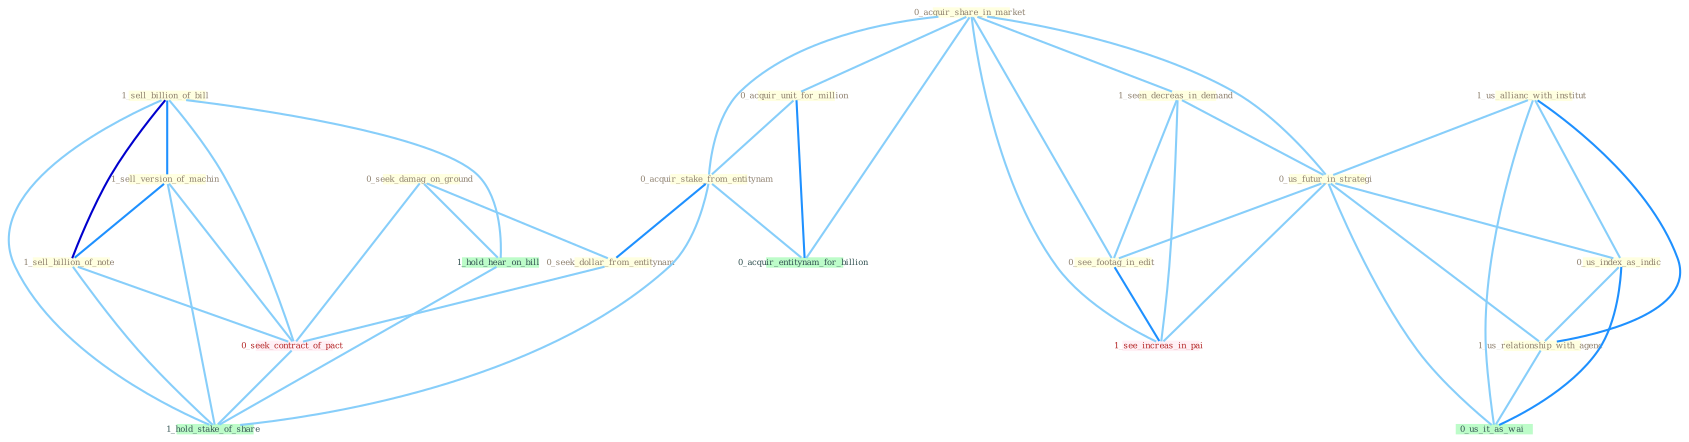 Graph G{ 
    node
    [shape=polygon,style=filled,width=.5,height=.06,color="#BDFCC9",fixedsize=true,fontsize=4,
    fontcolor="#2f4f4f"];
    {node
    [color="#ffffe0", fontcolor="#8b7d6b"] "1_sell_billion_of_bill " "1_sell_version_of_machin " "0_acquir_share_in_market " "0_seek_damag_on_ground " "0_acquir_unit_for_million " "1_seen_decreas_in_demand " "1_us_allianc_with_institut " "0_us_futur_in_strategi " "0_acquir_stake_from_entitynam " "0_see_footag_in_edit " "0_us_index_as_indic " "0_seek_dollar_from_entitynam " "1_sell_billion_of_note " "1_us_relationship_with_agenc "}
{node [color="#fff0f5", fontcolor="#b22222"] "0_seek_contract_of_pact " "1_see_increas_in_pai "}
edge [color="#B0E2FF"];

	"1_sell_billion_of_bill " -- "1_sell_version_of_machin " [w="2", color="#1e90ff" , len=0.8];
	"1_sell_billion_of_bill " -- "1_sell_billion_of_note " [w="3", color="#0000cd" , len=0.6];
	"1_sell_billion_of_bill " -- "0_seek_contract_of_pact " [w="1", color="#87cefa" ];
	"1_sell_billion_of_bill " -- "1_hold_hear_on_bill " [w="1", color="#87cefa" ];
	"1_sell_billion_of_bill " -- "1_hold_stake_of_share " [w="1", color="#87cefa" ];
	"1_sell_version_of_machin " -- "1_sell_billion_of_note " [w="2", color="#1e90ff" , len=0.8];
	"1_sell_version_of_machin " -- "0_seek_contract_of_pact " [w="1", color="#87cefa" ];
	"1_sell_version_of_machin " -- "1_hold_stake_of_share " [w="1", color="#87cefa" ];
	"0_acquir_share_in_market " -- "0_acquir_unit_for_million " [w="1", color="#87cefa" ];
	"0_acquir_share_in_market " -- "1_seen_decreas_in_demand " [w="1", color="#87cefa" ];
	"0_acquir_share_in_market " -- "0_us_futur_in_strategi " [w="1", color="#87cefa" ];
	"0_acquir_share_in_market " -- "0_acquir_stake_from_entitynam " [w="1", color="#87cefa" ];
	"0_acquir_share_in_market " -- "0_see_footag_in_edit " [w="1", color="#87cefa" ];
	"0_acquir_share_in_market " -- "0_acquir_entitynam_for_billion " [w="1", color="#87cefa" ];
	"0_acquir_share_in_market " -- "1_see_increas_in_pai " [w="1", color="#87cefa" ];
	"0_seek_damag_on_ground " -- "0_seek_dollar_from_entitynam " [w="1", color="#87cefa" ];
	"0_seek_damag_on_ground " -- "0_seek_contract_of_pact " [w="1", color="#87cefa" ];
	"0_seek_damag_on_ground " -- "1_hold_hear_on_bill " [w="1", color="#87cefa" ];
	"0_acquir_unit_for_million " -- "0_acquir_stake_from_entitynam " [w="1", color="#87cefa" ];
	"0_acquir_unit_for_million " -- "0_acquir_entitynam_for_billion " [w="2", color="#1e90ff" , len=0.8];
	"1_seen_decreas_in_demand " -- "0_us_futur_in_strategi " [w="1", color="#87cefa" ];
	"1_seen_decreas_in_demand " -- "0_see_footag_in_edit " [w="1", color="#87cefa" ];
	"1_seen_decreas_in_demand " -- "1_see_increas_in_pai " [w="1", color="#87cefa" ];
	"1_us_allianc_with_institut " -- "0_us_futur_in_strategi " [w="1", color="#87cefa" ];
	"1_us_allianc_with_institut " -- "0_us_index_as_indic " [w="1", color="#87cefa" ];
	"1_us_allianc_with_institut " -- "1_us_relationship_with_agenc " [w="2", color="#1e90ff" , len=0.8];
	"1_us_allianc_with_institut " -- "0_us_it_as_wai " [w="1", color="#87cefa" ];
	"0_us_futur_in_strategi " -- "0_see_footag_in_edit " [w="1", color="#87cefa" ];
	"0_us_futur_in_strategi " -- "0_us_index_as_indic " [w="1", color="#87cefa" ];
	"0_us_futur_in_strategi " -- "1_us_relationship_with_agenc " [w="1", color="#87cefa" ];
	"0_us_futur_in_strategi " -- "0_us_it_as_wai " [w="1", color="#87cefa" ];
	"0_us_futur_in_strategi " -- "1_see_increas_in_pai " [w="1", color="#87cefa" ];
	"0_acquir_stake_from_entitynam " -- "0_seek_dollar_from_entitynam " [w="2", color="#1e90ff" , len=0.8];
	"0_acquir_stake_from_entitynam " -- "0_acquir_entitynam_for_billion " [w="1", color="#87cefa" ];
	"0_acquir_stake_from_entitynam " -- "1_hold_stake_of_share " [w="1", color="#87cefa" ];
	"0_see_footag_in_edit " -- "1_see_increas_in_pai " [w="2", color="#1e90ff" , len=0.8];
	"0_us_index_as_indic " -- "1_us_relationship_with_agenc " [w="1", color="#87cefa" ];
	"0_us_index_as_indic " -- "0_us_it_as_wai " [w="2", color="#1e90ff" , len=0.8];
	"0_seek_dollar_from_entitynam " -- "0_seek_contract_of_pact " [w="1", color="#87cefa" ];
	"1_sell_billion_of_note " -- "0_seek_contract_of_pact " [w="1", color="#87cefa" ];
	"1_sell_billion_of_note " -- "1_hold_stake_of_share " [w="1", color="#87cefa" ];
	"1_us_relationship_with_agenc " -- "0_us_it_as_wai " [w="1", color="#87cefa" ];
	"0_seek_contract_of_pact " -- "1_hold_stake_of_share " [w="1", color="#87cefa" ];
	"1_hold_hear_on_bill " -- "1_hold_stake_of_share " [w="1", color="#87cefa" ];
}